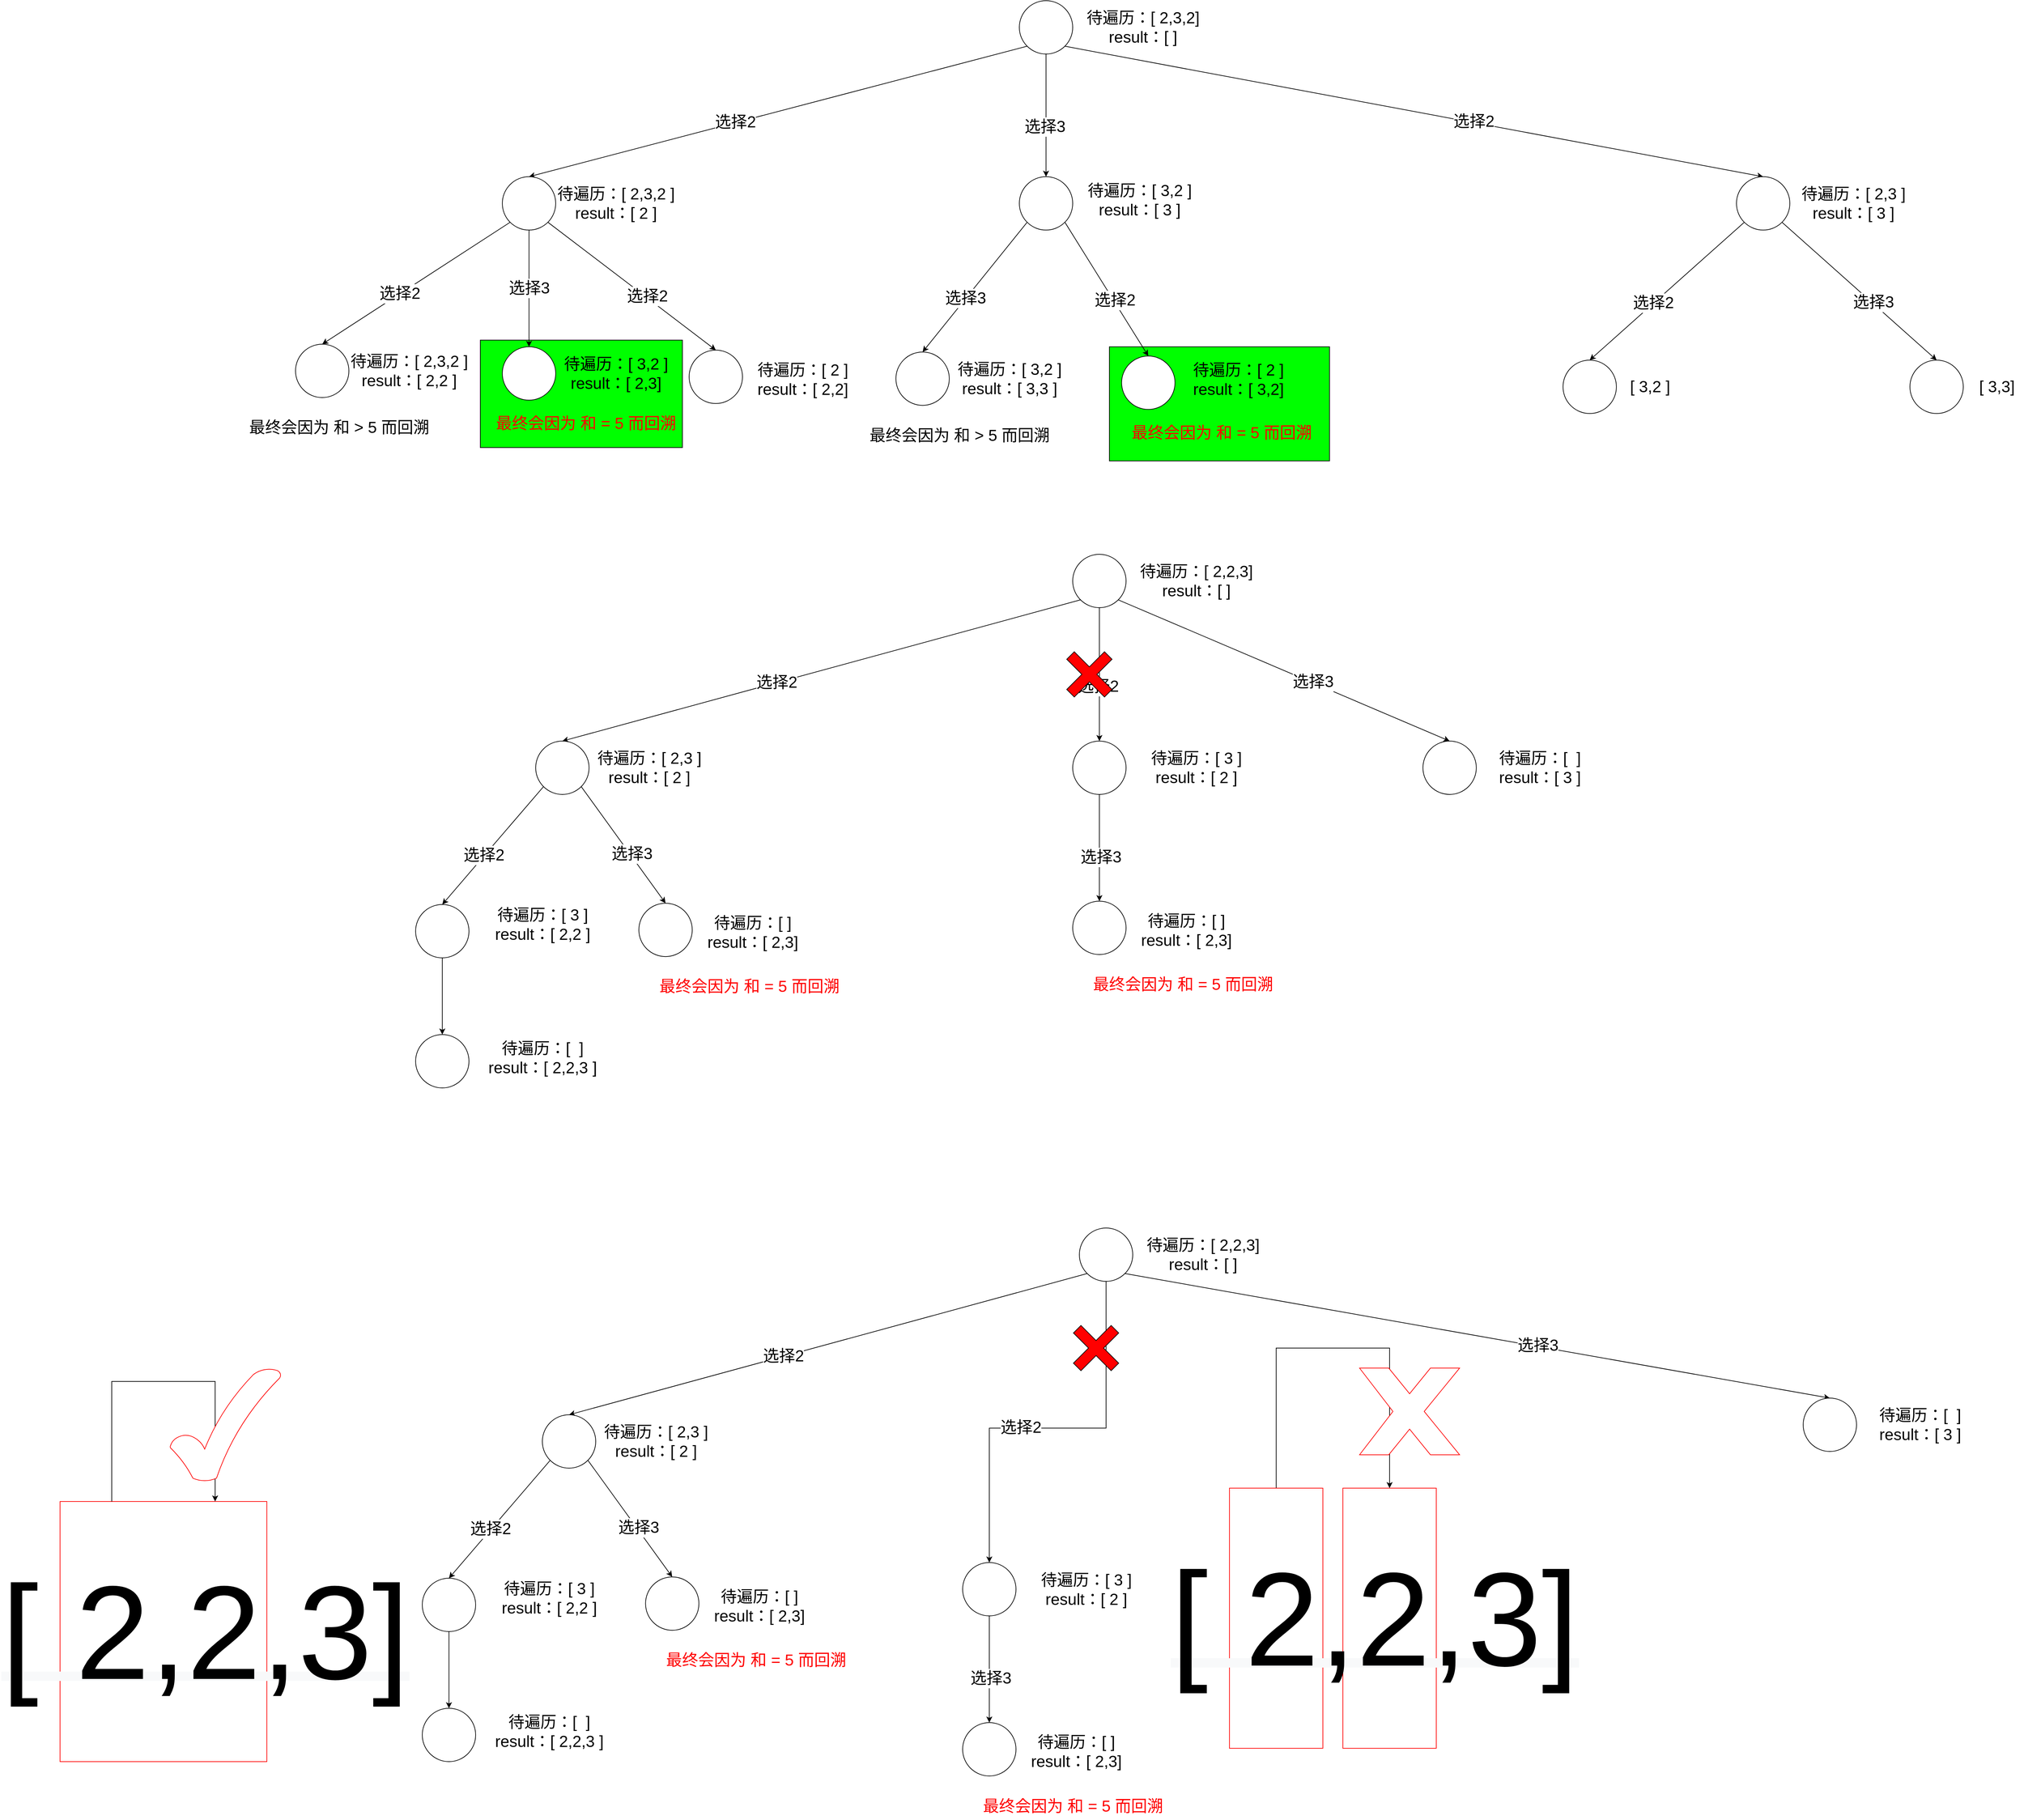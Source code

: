 <mxfile version="20.3.0" type="device"><diagram id="S4uPiI8kTdXrNL7vLXy0" name="第 1 页"><mxGraphModel dx="4217" dy="3129" grid="1" gridSize="10" guides="1" tooltips="1" connect="1" arrows="1" fold="1" page="1" pageScale="1" pageWidth="827" pageHeight="1169" math="0" shadow="0"><root><mxCell id="0"/><mxCell id="1" parent="0"/><mxCell id="o1jSzy2N0XfgfUJZn-hs-26" value="" style="rounded=0;whiteSpace=wrap;html=1;strokeColor=#FF0000;fontSize=200;fillColor=#FFFFFF;" vertex="1" parent="1"><mxGeometry x="-1113" y="1510" width="310" height="390" as="geometry"/></mxCell><mxCell id="o1jSzy2N0XfgfUJZn-hs-2" value="" style="rounded=0;whiteSpace=wrap;html=1;fillColor=#00FF00;" vertex="1" parent="1"><mxGeometry x="460" y="-221.09" width="330" height="171.09" as="geometry"/></mxCell><mxCell id="o1jSzy2N0XfgfUJZn-hs-1" value="" style="rounded=0;whiteSpace=wrap;html=1;fillColor=#00FF00;" vertex="1" parent="1"><mxGeometry x="-483" y="-231.09" width="303" height="161.09" as="geometry"/></mxCell><mxCell id="s2hJS1aEGYOrN643pBF9-27" style="edgeStyle=orthogonalEdgeStyle;rounded=0;orthogonalLoop=1;jettySize=auto;html=1;exitX=0.5;exitY=1;exitDx=0;exitDy=0;entryX=0.5;entryY=0;entryDx=0;entryDy=0;" parent="1" source="s2hJS1aEGYOrN643pBF9-1" target="s2hJS1aEGYOrN643pBF9-28" edge="1"><mxGeometry relative="1" as="geometry"><mxPoint x="364.333" y="-480" as="targetPoint"/></mxGeometry></mxCell><mxCell id="s2hJS1aEGYOrN643pBF9-29" value="&lt;font style=&quot;font-size: 24px;&quot;&gt;选择3&lt;/font&gt;" style="edgeLabel;html=1;align=center;verticalAlign=middle;resizable=0;points=[];" parent="s2hJS1aEGYOrN643pBF9-27" vertex="1" connectable="0"><mxGeometry x="0.167" y="-2" relative="1" as="geometry"><mxPoint y="1" as="offset"/></mxGeometry></mxCell><mxCell id="s2hJS1aEGYOrN643pBF9-1" value="" style="ellipse;whiteSpace=wrap;html=1;aspect=fixed;" parent="1" vertex="1"><mxGeometry x="325" y="-740" width="80" height="80" as="geometry"/></mxCell><mxCell id="s2hJS1aEGYOrN643pBF9-2" value="" style="endArrow=classic;html=1;rounded=0;exitX=0;exitY=1;exitDx=0;exitDy=0;entryX=0.5;entryY=0;entryDx=0;entryDy=0;" parent="1" source="s2hJS1aEGYOrN643pBF9-1" target="s2hJS1aEGYOrN643pBF9-7" edge="1"><mxGeometry width="50" height="50" relative="1" as="geometry"><mxPoint x="265" y="-600" as="sourcePoint"/><mxPoint x="-175" y="-480" as="targetPoint"/></mxGeometry></mxCell><mxCell id="s2hJS1aEGYOrN643pBF9-3" value="&lt;font style=&quot;font-size: 24px;&quot;&gt;选择2&lt;/font&gt;" style="edgeLabel;html=1;align=center;verticalAlign=middle;resizable=0;points=[];" parent="s2hJS1aEGYOrN643pBF9-2" vertex="1" connectable="0"><mxGeometry x="0.174" y="-1" relative="1" as="geometry"><mxPoint as="offset"/></mxGeometry></mxCell><mxCell id="s2hJS1aEGYOrN643pBF9-4" value="" style="endArrow=classic;html=1;rounded=0;entryX=0.5;entryY=0;entryDx=0;entryDy=0;exitX=1;exitY=1;exitDx=0;exitDy=0;" parent="1" source="s2hJS1aEGYOrN643pBF9-1" target="s2hJS1aEGYOrN643pBF9-6" edge="1"><mxGeometry width="50" height="50" relative="1" as="geometry"><mxPoint x="405" y="-670" as="sourcePoint"/><mxPoint x="355" y="-470" as="targetPoint"/></mxGeometry></mxCell><mxCell id="s2hJS1aEGYOrN643pBF9-5" value="选择2" style="edgeLabel;html=1;align=center;verticalAlign=middle;resizable=0;points=[];fontSize=24;" parent="s2hJS1aEGYOrN643pBF9-4" vertex="1" connectable="0"><mxGeometry x="0.17" y="2" relative="1" as="geometry"><mxPoint as="offset"/></mxGeometry></mxCell><mxCell id="s2hJS1aEGYOrN643pBF9-6" value="" style="ellipse;whiteSpace=wrap;html=1;aspect=fixed;" parent="1" vertex="1"><mxGeometry x="1400" y="-476.09" width="80" height="80" as="geometry"/></mxCell><mxCell id="s2hJS1aEGYOrN643pBF9-30" value="选择3" style="edgeStyle=orthogonalEdgeStyle;rounded=0;orthogonalLoop=1;jettySize=auto;html=1;exitX=0.5;exitY=1;exitDx=0;exitDy=0;fontSize=24;" parent="1" source="s2hJS1aEGYOrN643pBF9-7" target="s2hJS1aEGYOrN643pBF9-31" edge="1"><mxGeometry relative="1" as="geometry"><mxPoint x="-409.429" y="-216.09" as="targetPoint"/></mxGeometry></mxCell><mxCell id="s2hJS1aEGYOrN643pBF9-7" value="" style="ellipse;whiteSpace=wrap;html=1;aspect=fixed;" parent="1" vertex="1"><mxGeometry x="-450" y="-476.09" width="80" height="80" as="geometry"/></mxCell><mxCell id="s2hJS1aEGYOrN643pBF9-8" value="" style="endArrow=classic;html=1;rounded=0;exitX=0;exitY=1;exitDx=0;exitDy=0;entryX=0.5;entryY=0;entryDx=0;entryDy=0;" parent="1" source="s2hJS1aEGYOrN643pBF9-7" target="s2hJS1aEGYOrN643pBF9-13" edge="1"><mxGeometry width="50" height="50" relative="1" as="geometry"><mxPoint x="-443.284" y="-386.086" as="sourcePoint"/><mxPoint x="-955" y="-194.37" as="targetPoint"/></mxGeometry></mxCell><mxCell id="s2hJS1aEGYOrN643pBF9-9" value="&lt;font style=&quot;font-size: 24px;&quot;&gt;选择2&lt;/font&gt;" style="edgeLabel;html=1;align=center;verticalAlign=middle;resizable=0;points=[];" parent="s2hJS1aEGYOrN643pBF9-8" vertex="1" connectable="0"><mxGeometry x="0.174" y="-1" relative="1" as="geometry"><mxPoint as="offset"/></mxGeometry></mxCell><mxCell id="s2hJS1aEGYOrN643pBF9-10" value="" style="endArrow=classic;html=1;rounded=0;entryX=0.5;entryY=0;entryDx=0;entryDy=0;exitX=1;exitY=1;exitDx=0;exitDy=0;" parent="1" source="s2hJS1aEGYOrN643pBF9-7" target="s2hJS1aEGYOrN643pBF9-12" edge="1"><mxGeometry width="50" height="50" relative="1" as="geometry"><mxPoint x="-386.716" y="-386.086" as="sourcePoint"/><mxPoint x="-425" y="-184.37" as="targetPoint"/></mxGeometry></mxCell><mxCell id="s2hJS1aEGYOrN643pBF9-11" value="选择2" style="edgeLabel;html=1;align=center;verticalAlign=middle;resizable=0;points=[];fontSize=24;" parent="s2hJS1aEGYOrN643pBF9-10" vertex="1" connectable="0"><mxGeometry x="0.17" y="2" relative="1" as="geometry"><mxPoint as="offset"/></mxGeometry></mxCell><mxCell id="s2hJS1aEGYOrN643pBF9-12" value="" style="ellipse;whiteSpace=wrap;html=1;aspect=fixed;" parent="1" vertex="1"><mxGeometry x="-170" y="-216.09" width="80" height="80" as="geometry"/></mxCell><mxCell id="s2hJS1aEGYOrN643pBF9-13" value="" style="ellipse;whiteSpace=wrap;html=1;aspect=fixed;" parent="1" vertex="1"><mxGeometry x="-760" y="-225.0" width="80" height="80" as="geometry"/></mxCell><mxCell id="s2hJS1aEGYOrN643pBF9-14" value="" style="endArrow=classic;html=1;rounded=0;exitX=0;exitY=1;exitDx=0;exitDy=0;entryX=0.5;entryY=0;entryDx=0;entryDy=0;" parent="1" source="s2hJS1aEGYOrN643pBF9-6" target="s2hJS1aEGYOrN643pBF9-19" edge="1"><mxGeometry width="50" height="50" relative="1" as="geometry"><mxPoint x="1411.716" y="-396.086" as="sourcePoint"/><mxPoint x="895" y="-182.65" as="targetPoint"/></mxGeometry></mxCell><mxCell id="s2hJS1aEGYOrN643pBF9-15" value="&lt;font style=&quot;font-size: 24px;&quot;&gt;选择2&lt;/font&gt;" style="edgeLabel;html=1;align=center;verticalAlign=middle;resizable=0;points=[];" parent="s2hJS1aEGYOrN643pBF9-14" vertex="1" connectable="0"><mxGeometry x="0.174" y="-1" relative="1" as="geometry"><mxPoint as="offset"/></mxGeometry></mxCell><mxCell id="s2hJS1aEGYOrN643pBF9-16" value="" style="endArrow=classic;html=1;rounded=0;entryX=0.5;entryY=0;entryDx=0;entryDy=0;exitX=1;exitY=1;exitDx=0;exitDy=0;" parent="1" source="s2hJS1aEGYOrN643pBF9-6" target="s2hJS1aEGYOrN643pBF9-18" edge="1"><mxGeometry width="50" height="50" relative="1" as="geometry"><mxPoint x="1468.284" y="-396.086" as="sourcePoint"/><mxPoint x="1425" y="-172.65" as="targetPoint"/></mxGeometry></mxCell><mxCell id="s2hJS1aEGYOrN643pBF9-17" value="选择3" style="edgeLabel;html=1;align=center;verticalAlign=middle;resizable=0;points=[];fontSize=24;" parent="s2hJS1aEGYOrN643pBF9-16" vertex="1" connectable="0"><mxGeometry x="0.17" y="2" relative="1" as="geometry"><mxPoint as="offset"/></mxGeometry></mxCell><mxCell id="s2hJS1aEGYOrN643pBF9-18" value="" style="ellipse;whiteSpace=wrap;html=1;aspect=fixed;" parent="1" vertex="1"><mxGeometry x="1660" y="-201.09" width="80" height="80" as="geometry"/></mxCell><mxCell id="s2hJS1aEGYOrN643pBF9-19" value="" style="ellipse;whiteSpace=wrap;html=1;aspect=fixed;" parent="1" vertex="1"><mxGeometry x="1140" y="-201.09" width="80" height="80" as="geometry"/></mxCell><mxCell id="s2hJS1aEGYOrN643pBF9-20" value="&lt;font style=&quot;font-size: 24px;&quot;&gt;待遍历：[ 2,3,2]&lt;br&gt;result：[ ]&lt;/font&gt;" style="text;html=1;align=center;verticalAlign=middle;resizable=0;points=[];autosize=1;strokeColor=none;fillColor=none;fontSize=24;" parent="1" vertex="1"><mxGeometry x="415" y="-735" width="190" height="70" as="geometry"/></mxCell><mxCell id="s2hJS1aEGYOrN643pBF9-21" value="&lt;font style=&quot;font-size: 24px;&quot;&gt;待遍历：[ 2,3,2 ]&lt;br&gt;result：[ 2 ]&lt;/font&gt;" style="text;html=1;align=center;verticalAlign=middle;resizable=0;points=[];autosize=1;strokeColor=none;fillColor=none;fontSize=24;" parent="1" vertex="1"><mxGeometry x="-380" y="-471.09" width="200" height="70" as="geometry"/></mxCell><mxCell id="s2hJS1aEGYOrN643pBF9-24" value="&lt;font style=&quot;font-size: 24px;&quot;&gt;[ 3,2 ]&lt;/font&gt;" style="text;html=1;align=center;verticalAlign=middle;resizable=0;points=[];autosize=1;strokeColor=none;fillColor=none;fontSize=24;" parent="1" vertex="1"><mxGeometry x="1230" y="-181.09" width="80" height="40" as="geometry"/></mxCell><mxCell id="s2hJS1aEGYOrN643pBF9-25" value="&lt;font style=&quot;font-size: 24px;&quot;&gt;[ 3,3]&lt;/font&gt;" style="text;html=1;align=center;verticalAlign=middle;resizable=0;points=[];autosize=1;strokeColor=none;fillColor=none;fontSize=24;" parent="1" vertex="1"><mxGeometry x="1750" y="-181.09" width="80" height="40" as="geometry"/></mxCell><mxCell id="s2hJS1aEGYOrN643pBF9-26" value="&lt;font style=&quot;font-size: 24px;&quot;&gt;待遍历：[ 2,3 ]&lt;br&gt;result：[ 3 ]&lt;/font&gt;" style="text;html=1;align=center;verticalAlign=middle;resizable=0;points=[];autosize=1;strokeColor=none;fillColor=none;fontSize=24;" parent="1" vertex="1"><mxGeometry x="1485" y="-471.09" width="180" height="70" as="geometry"/></mxCell><mxCell id="s2hJS1aEGYOrN643pBF9-28" value="" style="ellipse;whiteSpace=wrap;html=1;aspect=fixed;" parent="1" vertex="1"><mxGeometry x="325" y="-476.09" width="80" height="80" as="geometry"/></mxCell><mxCell id="s2hJS1aEGYOrN643pBF9-31" value="" style="ellipse;whiteSpace=wrap;html=1;aspect=fixed;" parent="1" vertex="1"><mxGeometry x="-450" y="-221.09" width="80" height="80" as="geometry"/></mxCell><mxCell id="s2hJS1aEGYOrN643pBF9-32" value="&lt;font style=&quot;font-size: 24px;&quot;&gt;待遍历：[ 3,2 ]&lt;br&gt;result：[ 2,3]&lt;/font&gt;" style="text;html=1;align=center;verticalAlign=middle;resizable=0;points=[];autosize=1;strokeColor=none;fillColor=none;fontSize=24;" parent="1" vertex="1"><mxGeometry x="-370" y="-216.09" width="180" height="70" as="geometry"/></mxCell><mxCell id="s2hJS1aEGYOrN643pBF9-33" value="&lt;font style=&quot;font-size: 24px;&quot;&gt;待遍历：[ 2,3,2 ]&lt;br&gt;result：[ 2,2 ]&lt;/font&gt;" style="text;html=1;align=center;verticalAlign=middle;resizable=0;points=[];autosize=1;strokeColor=none;fillColor=none;fontSize=24;" parent="1" vertex="1"><mxGeometry x="-690" y="-220" width="200" height="70" as="geometry"/></mxCell><mxCell id="s2hJS1aEGYOrN643pBF9-34" value="&lt;font style=&quot;font-size: 24px;&quot;&gt;待遍历：[ 2 ]&lt;br&gt;result：[ 2,2]&lt;/font&gt;" style="text;html=1;align=center;verticalAlign=middle;resizable=0;points=[];autosize=1;strokeColor=none;fillColor=none;fontSize=24;" parent="1" vertex="1"><mxGeometry x="-80" y="-207.18" width="160" height="70" as="geometry"/></mxCell><mxCell id="s2hJS1aEGYOrN643pBF9-35" value="最终会因为 和 &amp;gt; 5 而回溯" style="text;html=1;align=center;verticalAlign=middle;resizable=0;points=[];autosize=1;strokeColor=none;fillColor=none;fontSize=24;" parent="1" vertex="1"><mxGeometry x="-840" y="-120" width="290" height="40" as="geometry"/></mxCell><mxCell id="s2hJS1aEGYOrN643pBF9-36" value="&lt;font color=&quot;#ff0000&quot;&gt;最终会因为 和 = 5 而回溯&lt;/font&gt;" style="text;html=1;align=center;verticalAlign=middle;resizable=0;points=[];autosize=1;strokeColor=none;fillColor=none;fontSize=24;" parent="1" vertex="1"><mxGeometry x="-470" y="-126.09" width="290" height="40" as="geometry"/></mxCell><mxCell id="s2hJS1aEGYOrN643pBF9-37" style="edgeStyle=orthogonalEdgeStyle;rounded=0;orthogonalLoop=1;jettySize=auto;html=1;exitX=0.5;exitY=1;exitDx=0;exitDy=0;entryX=0.5;entryY=0;entryDx=0;entryDy=0;" parent="1" source="s2hJS1aEGYOrN643pBF9-39" target="s2hJS1aEGYOrN643pBF9-64" edge="1"><mxGeometry relative="1" as="geometry"><mxPoint x="444.333" y="350" as="targetPoint"/></mxGeometry></mxCell><mxCell id="s2hJS1aEGYOrN643pBF9-38" value="&lt;font style=&quot;font-size: 24px;&quot;&gt;选择2&lt;/font&gt;" style="edgeLabel;html=1;align=center;verticalAlign=middle;resizable=0;points=[];" parent="s2hJS1aEGYOrN643pBF9-37" vertex="1" connectable="0"><mxGeometry x="0.167" y="-2" relative="1" as="geometry"><mxPoint y="1" as="offset"/></mxGeometry></mxCell><mxCell id="s2hJS1aEGYOrN643pBF9-39" value="" style="ellipse;whiteSpace=wrap;html=1;aspect=fixed;" parent="1" vertex="1"><mxGeometry x="405" y="90" width="80" height="80" as="geometry"/></mxCell><mxCell id="s2hJS1aEGYOrN643pBF9-40" value="" style="endArrow=classic;html=1;rounded=0;exitX=0;exitY=1;exitDx=0;exitDy=0;entryX=0.5;entryY=0;entryDx=0;entryDy=0;" parent="1" source="s2hJS1aEGYOrN643pBF9-39" target="s2hJS1aEGYOrN643pBF9-46" edge="1"><mxGeometry width="50" height="50" relative="1" as="geometry"><mxPoint x="345" y="230" as="sourcePoint"/><mxPoint x="-95" y="350" as="targetPoint"/></mxGeometry></mxCell><mxCell id="s2hJS1aEGYOrN643pBF9-41" value="&lt;font style=&quot;font-size: 24px;&quot;&gt;选择2&lt;/font&gt;" style="edgeLabel;html=1;align=center;verticalAlign=middle;resizable=0;points=[];" parent="s2hJS1aEGYOrN643pBF9-40" vertex="1" connectable="0"><mxGeometry x="0.174" y="-1" relative="1" as="geometry"><mxPoint as="offset"/></mxGeometry></mxCell><mxCell id="s2hJS1aEGYOrN643pBF9-42" value="" style="endArrow=classic;html=1;rounded=0;entryX=0.5;entryY=0;entryDx=0;entryDy=0;exitX=1;exitY=1;exitDx=0;exitDy=0;" parent="1" source="s2hJS1aEGYOrN643pBF9-39" target="s2hJS1aEGYOrN643pBF9-44" edge="1"><mxGeometry width="50" height="50" relative="1" as="geometry"><mxPoint x="485" y="160" as="sourcePoint"/><mxPoint x="435" y="360" as="targetPoint"/></mxGeometry></mxCell><mxCell id="s2hJS1aEGYOrN643pBF9-43" value="选择3" style="edgeLabel;html=1;align=center;verticalAlign=middle;resizable=0;points=[];fontSize=24;" parent="s2hJS1aEGYOrN643pBF9-42" vertex="1" connectable="0"><mxGeometry x="0.17" y="2" relative="1" as="geometry"><mxPoint as="offset"/></mxGeometry></mxCell><mxCell id="s2hJS1aEGYOrN643pBF9-44" value="" style="ellipse;whiteSpace=wrap;html=1;aspect=fixed;" parent="1" vertex="1"><mxGeometry x="930" y="370" width="80" height="80" as="geometry"/></mxCell><mxCell id="s2hJS1aEGYOrN643pBF9-46" value="" style="ellipse;whiteSpace=wrap;html=1;aspect=fixed;" parent="1" vertex="1"><mxGeometry x="-400" y="370" width="80" height="80" as="geometry"/></mxCell><mxCell id="s2hJS1aEGYOrN643pBF9-47" value="" style="endArrow=classic;html=1;rounded=0;exitX=0;exitY=1;exitDx=0;exitDy=0;entryX=0.5;entryY=0;entryDx=0;entryDy=0;" parent="1" source="s2hJS1aEGYOrN643pBF9-46" target="s2hJS1aEGYOrN643pBF9-52" edge="1"><mxGeometry width="50" height="50" relative="1" as="geometry"><mxPoint x="-393.284" y="460.004" as="sourcePoint"/><mxPoint x="-905" y="651.72" as="targetPoint"/></mxGeometry></mxCell><mxCell id="s2hJS1aEGYOrN643pBF9-48" value="&lt;font style=&quot;font-size: 24px;&quot;&gt;选择2&lt;/font&gt;" style="edgeLabel;html=1;align=center;verticalAlign=middle;resizable=0;points=[];" parent="s2hJS1aEGYOrN643pBF9-47" vertex="1" connectable="0"><mxGeometry x="0.174" y="-1" relative="1" as="geometry"><mxPoint as="offset"/></mxGeometry></mxCell><mxCell id="s2hJS1aEGYOrN643pBF9-49" value="" style="endArrow=classic;html=1;rounded=0;entryX=0.5;entryY=0;entryDx=0;entryDy=0;exitX=1;exitY=1;exitDx=0;exitDy=0;" parent="1" source="s2hJS1aEGYOrN643pBF9-46" target="s2hJS1aEGYOrN643pBF9-51" edge="1"><mxGeometry width="50" height="50" relative="1" as="geometry"><mxPoint x="-336.716" y="460.004" as="sourcePoint"/><mxPoint x="-375" y="661.72" as="targetPoint"/></mxGeometry></mxCell><mxCell id="s2hJS1aEGYOrN643pBF9-50" value="选择3" style="edgeLabel;html=1;align=center;verticalAlign=middle;resizable=0;points=[];fontSize=24;" parent="s2hJS1aEGYOrN643pBF9-49" vertex="1" connectable="0"><mxGeometry x="0.17" y="2" relative="1" as="geometry"><mxPoint as="offset"/></mxGeometry></mxCell><mxCell id="s2hJS1aEGYOrN643pBF9-51" value="" style="ellipse;whiteSpace=wrap;html=1;aspect=fixed;" parent="1" vertex="1"><mxGeometry x="-245.32" y="613.07" width="80" height="80" as="geometry"/></mxCell><mxCell id="o1jSzy2N0XfgfUJZn-hs-4" style="edgeStyle=orthogonalEdgeStyle;rounded=0;orthogonalLoop=1;jettySize=auto;html=1;exitX=0.5;exitY=1;exitDx=0;exitDy=0;" edge="1" parent="1" source="s2hJS1aEGYOrN643pBF9-52" target="o1jSzy2N0XfgfUJZn-hs-5"><mxGeometry relative="1" as="geometry"><mxPoint x="-540" y="840" as="targetPoint"/></mxGeometry></mxCell><mxCell id="s2hJS1aEGYOrN643pBF9-52" value="" style="ellipse;whiteSpace=wrap;html=1;aspect=fixed;" parent="1" vertex="1"><mxGeometry x="-580" y="615" width="80" height="80" as="geometry"/></mxCell><mxCell id="s2hJS1aEGYOrN643pBF9-59" value="&lt;font style=&quot;font-size: 24px;&quot;&gt;待遍历：[ 2,2,3]&lt;br&gt;result：[ ]&lt;/font&gt;" style="text;html=1;align=center;verticalAlign=middle;resizable=0;points=[];autosize=1;strokeColor=none;fillColor=none;fontSize=24;" parent="1" vertex="1"><mxGeometry x="495" y="95" width="190" height="70" as="geometry"/></mxCell><mxCell id="s2hJS1aEGYOrN643pBF9-60" value="&lt;font style=&quot;font-size: 24px;&quot;&gt;待遍历：[ 2,3 ]&lt;br&gt;result：[ 2 ]&lt;/font&gt;" style="text;html=1;align=center;verticalAlign=middle;resizable=0;points=[];autosize=1;strokeColor=none;fillColor=none;fontSize=24;" parent="1" vertex="1"><mxGeometry x="-320" y="375" width="180" height="70" as="geometry"/></mxCell><mxCell id="s2hJS1aEGYOrN643pBF9-63" value="&lt;font style=&quot;font-size: 24px;&quot;&gt;待遍历：[&amp;nbsp; ]&lt;br&gt;result：[ 3 ]&lt;/font&gt;" style="text;html=1;align=center;verticalAlign=middle;resizable=0;points=[];autosize=1;strokeColor=none;fillColor=none;fontSize=24;" parent="1" vertex="1"><mxGeometry x="1030" y="375.0" width="150" height="70" as="geometry"/></mxCell><mxCell id="s2hJS1aEGYOrN643pBF9-64" value="" style="ellipse;whiteSpace=wrap;html=1;aspect=fixed;" parent="1" vertex="1"><mxGeometry x="405" y="370" width="80" height="80" as="geometry"/></mxCell><mxCell id="s2hJS1aEGYOrN643pBF9-68" value="&lt;font style=&quot;font-size: 24px;&quot;&gt;待遍历：[ ]&lt;br&gt;result：[ 2,3]&lt;/font&gt;" style="text;html=1;align=center;verticalAlign=middle;resizable=0;points=[];autosize=1;strokeColor=none;fillColor=none;fontSize=24;" parent="1" vertex="1"><mxGeometry x="-155.32" y="621.98" width="160" height="70" as="geometry"/></mxCell><mxCell id="s2hJS1aEGYOrN643pBF9-70" value="&lt;font color=&quot;#ff0000&quot;&gt;最终会因为 和 = 5 而回溯&lt;/font&gt;" style="text;html=1;align=center;verticalAlign=middle;resizable=0;points=[];autosize=1;strokeColor=none;fillColor=none;fontSize=24;" parent="1" vertex="1"><mxGeometry x="-225.32" y="718.07" width="290" height="40" as="geometry"/></mxCell><mxCell id="s2hJS1aEGYOrN643pBF9-80" value="&lt;font style=&quot;font-size: 24px;&quot;&gt;待遍历：[ 3,2 ]&lt;br&gt;result：[ 3 ]&lt;/font&gt;" style="text;html=1;align=center;verticalAlign=middle;resizable=0;points=[];autosize=1;strokeColor=none;fillColor=none;fontSize=24;" parent="1" vertex="1"><mxGeometry x="415" y="-476.09" width="180" height="70" as="geometry"/></mxCell><mxCell id="s2hJS1aEGYOrN643pBF9-82" value="" style="endArrow=classic;html=1;rounded=0;exitX=0;exitY=1;exitDx=0;exitDy=0;entryX=0.5;entryY=0;entryDx=0;entryDy=0;" parent="1" source="s2hJS1aEGYOrN643pBF9-28" target="s2hJS1aEGYOrN643pBF9-84" edge="1"><mxGeometry width="50" height="50" relative="1" as="geometry"><mxPoint x="324.996" y="-401.086" as="sourcePoint"/><mxPoint x="-191.72" y="-187.65" as="targetPoint"/></mxGeometry></mxCell><mxCell id="s2hJS1aEGYOrN643pBF9-83" value="&lt;font style=&quot;font-size: 24px;&quot;&gt;选择3&lt;/font&gt;" style="edgeLabel;html=1;align=center;verticalAlign=middle;resizable=0;points=[];" parent="s2hJS1aEGYOrN643pBF9-82" vertex="1" connectable="0"><mxGeometry x="0.174" y="-1" relative="1" as="geometry"><mxPoint as="offset"/></mxGeometry></mxCell><mxCell id="s2hJS1aEGYOrN643pBF9-84" value="" style="ellipse;whiteSpace=wrap;html=1;aspect=fixed;" parent="1" vertex="1"><mxGeometry x="140.0" y="-213.29" width="80" height="80" as="geometry"/></mxCell><mxCell id="s2hJS1aEGYOrN643pBF9-85" value="&lt;font style=&quot;font-size: 24px;&quot;&gt;待遍历：[ 3,2 ]&lt;br&gt;result：[ 3,3 ]&lt;/font&gt;" style="text;html=1;align=center;verticalAlign=middle;resizable=0;points=[];autosize=1;strokeColor=none;fillColor=none;fontSize=24;" parent="1" vertex="1"><mxGeometry x="220.0" y="-208.29" width="180" height="70" as="geometry"/></mxCell><mxCell id="s2hJS1aEGYOrN643pBF9-86" value="最终会因为 和 &amp;gt; 5 而回溯" style="text;html=1;align=center;verticalAlign=middle;resizable=0;points=[];autosize=1;strokeColor=none;fillColor=none;fontSize=24;" parent="1" vertex="1"><mxGeometry x="90.0" y="-108.29" width="290" height="40" as="geometry"/></mxCell><mxCell id="s2hJS1aEGYOrN643pBF9-87" value="" style="endArrow=classic;html=1;rounded=0;entryX=0.5;entryY=0;entryDx=0;entryDy=0;exitX=1;exitY=1;exitDx=0;exitDy=0;" parent="1" source="s2hJS1aEGYOrN643pBF9-28" target="s2hJS1aEGYOrN643pBF9-89" edge="1"><mxGeometry width="50" height="50" relative="1" as="geometry"><mxPoint x="398.284" y="-391.086" as="sourcePoint"/><mxPoint x="355" y="-167.65" as="targetPoint"/></mxGeometry></mxCell><mxCell id="s2hJS1aEGYOrN643pBF9-88" value="选择2" style="edgeLabel;html=1;align=center;verticalAlign=middle;resizable=0;points=[];fontSize=24;" parent="s2hJS1aEGYOrN643pBF9-87" vertex="1" connectable="0"><mxGeometry x="0.17" y="2" relative="1" as="geometry"><mxPoint as="offset"/></mxGeometry></mxCell><mxCell id="s2hJS1aEGYOrN643pBF9-89" value="" style="ellipse;whiteSpace=wrap;html=1;aspect=fixed;" parent="1" vertex="1"><mxGeometry x="478.33" y="-207.2" width="80" height="80" as="geometry"/></mxCell><mxCell id="s2hJS1aEGYOrN643pBF9-90" value="&lt;font style=&quot;font-size: 24px;&quot;&gt;待遍历：[ 2 ]&lt;br&gt;result：[ 3,2]&lt;/font&gt;" style="text;html=1;align=center;verticalAlign=middle;resizable=0;points=[];autosize=1;strokeColor=none;fillColor=none;fontSize=24;" parent="1" vertex="1"><mxGeometry x="573.33" y="-207.2" width="160" height="70" as="geometry"/></mxCell><mxCell id="s2hJS1aEGYOrN643pBF9-92" value="&lt;font color=&quot;#ff0000&quot;&gt;最终会因为 和 = 5 而回溯&lt;/font&gt;" style="text;html=1;align=center;verticalAlign=middle;resizable=0;points=[];autosize=1;strokeColor=none;fillColor=none;fontSize=24;" parent="1" vertex="1"><mxGeometry x="483.33" y="-112.2" width="290" height="40" as="geometry"/></mxCell><mxCell id="s2hJS1aEGYOrN643pBF9-93" value="" style="shape=cross;whiteSpace=wrap;html=1;fontSize=24;fontColor=#FF0000;rotation=-45;fillColor=#FF0000;" parent="1" vertex="1"><mxGeometry x="390" y="230" width="80" height="80" as="geometry"/></mxCell><mxCell id="o1jSzy2N0XfgfUJZn-hs-3" value="&lt;font style=&quot;font-size: 24px;&quot;&gt;待遍历：[ 3 ]&lt;br&gt;result：[ 2,2 ]&lt;/font&gt;" style="text;html=1;align=center;verticalAlign=middle;resizable=0;points=[];autosize=1;strokeColor=none;fillColor=none;fontSize=24;" vertex="1" parent="1"><mxGeometry x="-475" y="610" width="170" height="70" as="geometry"/></mxCell><mxCell id="o1jSzy2N0XfgfUJZn-hs-5" value="" style="ellipse;whiteSpace=wrap;html=1;aspect=fixed;" vertex="1" parent="1"><mxGeometry x="-580" y="810" width="80" height="80" as="geometry"/></mxCell><mxCell id="o1jSzy2N0XfgfUJZn-hs-6" value="&lt;font style=&quot;font-size: 24px;&quot;&gt;待遍历：[&amp;nbsp; ]&lt;br&gt;result：[ 2,2,3 ]&lt;/font&gt;" style="text;html=1;align=center;verticalAlign=middle;resizable=0;points=[];autosize=1;strokeColor=none;fillColor=none;fontSize=24;" vertex="1" parent="1"><mxGeometry x="-485" y="810" width="190" height="70" as="geometry"/></mxCell><mxCell id="o1jSzy2N0XfgfUJZn-hs-10" value="" style="endArrow=classic;html=1;rounded=0;entryX=0.5;entryY=0;entryDx=0;entryDy=0;exitX=0.5;exitY=1;exitDx=0;exitDy=0;" edge="1" parent="1" target="o1jSzy2N0XfgfUJZn-hs-12" source="s2hJS1aEGYOrN643pBF9-64"><mxGeometry width="50" height="50" relative="1" as="geometry"><mxPoint x="470" y="490" as="sourcePoint"/><mxPoint x="425" y="673.44" as="targetPoint"/></mxGeometry></mxCell><mxCell id="o1jSzy2N0XfgfUJZn-hs-11" value="选择3" style="edgeLabel;html=1;align=center;verticalAlign=middle;resizable=0;points=[];fontSize=24;" vertex="1" connectable="0" parent="o1jSzy2N0XfgfUJZn-hs-10"><mxGeometry x="0.17" y="2" relative="1" as="geometry"><mxPoint as="offset"/></mxGeometry></mxCell><mxCell id="o1jSzy2N0XfgfUJZn-hs-12" value="" style="ellipse;whiteSpace=wrap;html=1;aspect=fixed;" vertex="1" parent="1"><mxGeometry x="405.0" y="610.0" width="80" height="80" as="geometry"/></mxCell><mxCell id="o1jSzy2N0XfgfUJZn-hs-15" value="&lt;font style=&quot;font-size: 24px;&quot;&gt;待遍历：[ ]&lt;br&gt;result：[ 2,3]&lt;/font&gt;" style="text;html=1;align=center;verticalAlign=middle;resizable=0;points=[];autosize=1;strokeColor=none;fillColor=none;fontSize=24;" vertex="1" parent="1"><mxGeometry x="495.0" y="618.91" width="160" height="70" as="geometry"/></mxCell><mxCell id="o1jSzy2N0XfgfUJZn-hs-16" value="&lt;font color=&quot;#ff0000&quot;&gt;最终会因为 和 = 5 而回溯&lt;/font&gt;" style="text;html=1;align=center;verticalAlign=middle;resizable=0;points=[];autosize=1;strokeColor=none;fillColor=none;fontSize=24;" vertex="1" parent="1"><mxGeometry x="425.0" y="715.0" width="290" height="40" as="geometry"/></mxCell><mxCell id="o1jSzy2N0XfgfUJZn-hs-20" value="&lt;font style=&quot;font-size: 24px;&quot;&gt;待遍历：[ 3 ]&lt;br&gt;result：[ 2 ]&lt;/font&gt;" style="text;html=1;align=center;verticalAlign=middle;resizable=0;points=[];autosize=1;strokeColor=none;fillColor=none;fontSize=24;" vertex="1" parent="1"><mxGeometry x="510" y="375" width="160" height="70" as="geometry"/></mxCell><mxCell id="o1jSzy2N0XfgfUJZn-hs-25" value="&lt;span style=&quot;color: rgb(0, 0, 0); font-family: Helvetica; font-style: normal; font-variant-ligatures: normal; font-variant-caps: normal; font-weight: 400; letter-spacing: normal; orphans: 2; text-align: center; text-indent: 0px; text-transform: none; widows: 2; word-spacing: 0px; -webkit-text-stroke-width: 0px; background-color: rgb(248, 249, 250); text-decoration-thickness: initial; text-decoration-style: initial; text-decoration-color: initial; float: none; display: inline !important;&quot;&gt;&lt;font style=&quot;font-size: 200px;&quot;&gt;[ 2,2,3]&lt;/font&gt;&lt;/span&gt;" style="text;whiteSpace=wrap;html=1;" vertex="1" parent="1"><mxGeometry x="-1203" y="1580" width="720" height="260" as="geometry"/></mxCell><mxCell id="o1jSzy2N0XfgfUJZn-hs-35" value="" style="rounded=0;whiteSpace=wrap;html=1;strokeColor=#FF0000;fontSize=200;fillColor=#FFFFFF;" vertex="1" parent="1"><mxGeometry x="810" y="1490" width="140" height="390" as="geometry"/></mxCell><mxCell id="o1jSzy2N0XfgfUJZn-hs-36" style="edgeStyle=orthogonalEdgeStyle;rounded=0;orthogonalLoop=1;jettySize=auto;html=1;exitX=0.5;exitY=0;exitDx=0;exitDy=0;entryX=0.5;entryY=0;entryDx=0;entryDy=0;fontSize=200;" edge="1" parent="1" source="o1jSzy2N0XfgfUJZn-hs-37" target="o1jSzy2N0XfgfUJZn-hs-35"><mxGeometry relative="1" as="geometry"><Array as="points"><mxPoint x="710" y="1280"/><mxPoint x="880" y="1280"/></Array></mxGeometry></mxCell><mxCell id="o1jSzy2N0XfgfUJZn-hs-37" value="" style="rounded=0;whiteSpace=wrap;html=1;strokeColor=#FF0000;fontSize=200;fillColor=#FFFFFF;" vertex="1" parent="1"><mxGeometry x="640" y="1490" width="140" height="390" as="geometry"/></mxCell><mxCell id="o1jSzy2N0XfgfUJZn-hs-38" value="&lt;span style=&quot;color: rgb(0, 0, 0); font-family: Helvetica; font-style: normal; font-variant-ligatures: normal; font-variant-caps: normal; font-weight: 400; letter-spacing: normal; orphans: 2; text-align: center; text-indent: 0px; text-transform: none; widows: 2; word-spacing: 0px; -webkit-text-stroke-width: 0px; background-color: rgb(248, 249, 250); text-decoration-thickness: initial; text-decoration-style: initial; text-decoration-color: initial; float: none; display: inline !important;&quot;&gt;&lt;font style=&quot;font-size: 200px;&quot;&gt;[ 2,2,3]&lt;/font&gt;&lt;/span&gt;" style="text;whiteSpace=wrap;html=1;" vertex="1" parent="1"><mxGeometry x="550" y="1560" width="720" height="260" as="geometry"/></mxCell><mxCell id="o1jSzy2N0XfgfUJZn-hs-40" style="edgeStyle=orthogonalEdgeStyle;rounded=0;orthogonalLoop=1;jettySize=auto;html=1;exitX=0.25;exitY=0;exitDx=0;exitDy=0;entryX=0.75;entryY=0;entryDx=0;entryDy=0;fontSize=200;" edge="1" parent="1" source="o1jSzy2N0XfgfUJZn-hs-26" target="o1jSzy2N0XfgfUJZn-hs-26"><mxGeometry relative="1" as="geometry"><Array as="points"><mxPoint x="-1035" y="1330"/><mxPoint x="-880" y="1330"/></Array></mxGeometry></mxCell><mxCell id="o1jSzy2N0XfgfUJZn-hs-30" value="" style="verticalLabelPosition=bottom;verticalAlign=top;html=1;shape=mxgraph.basic.tick;strokeColor=#FF0000;fontSize=200;fillColor=#FFFFFF;" vertex="1" parent="1"><mxGeometry x="-948" y="1310" width="166" height="170" as="geometry"/></mxCell><mxCell id="o1jSzy2N0XfgfUJZn-hs-41" value="" style="verticalLabelPosition=bottom;verticalAlign=top;html=1;shape=mxgraph.basic.x;strokeColor=#FF0000;fontSize=200;fillColor=#FFFFFF;" vertex="1" parent="1"><mxGeometry x="835" y="1310" width="150" height="130" as="geometry"/></mxCell><mxCell id="o1jSzy2N0XfgfUJZn-hs-43" style="edgeStyle=orthogonalEdgeStyle;rounded=0;orthogonalLoop=1;jettySize=auto;html=1;exitX=0.5;exitY=1;exitDx=0;exitDy=0;entryX=0.5;entryY=0;entryDx=0;entryDy=0;" edge="1" parent="1" source="o1jSzy2N0XfgfUJZn-hs-45" target="o1jSzy2N0XfgfUJZn-hs-62"><mxGeometry relative="1" as="geometry"><mxPoint x="454.333" y="1360" as="targetPoint"/><Array as="points"><mxPoint x="455" y="1400"/><mxPoint x="280" y="1400"/></Array></mxGeometry></mxCell><mxCell id="o1jSzy2N0XfgfUJZn-hs-44" value="&lt;font style=&quot;font-size: 24px;&quot;&gt;选择2&lt;/font&gt;" style="edgeLabel;html=1;align=center;verticalAlign=middle;resizable=0;points=[];" vertex="1" connectable="0" parent="o1jSzy2N0XfgfUJZn-hs-43"><mxGeometry x="0.167" y="-2" relative="1" as="geometry"><mxPoint y="1" as="offset"/></mxGeometry></mxCell><mxCell id="o1jSzy2N0XfgfUJZn-hs-45" value="" style="ellipse;whiteSpace=wrap;html=1;aspect=fixed;" vertex="1" parent="1"><mxGeometry x="415" y="1100" width="80" height="80" as="geometry"/></mxCell><mxCell id="o1jSzy2N0XfgfUJZn-hs-46" value="" style="endArrow=classic;html=1;rounded=0;exitX=0;exitY=1;exitDx=0;exitDy=0;entryX=0.5;entryY=0;entryDx=0;entryDy=0;" edge="1" parent="1" source="o1jSzy2N0XfgfUJZn-hs-45" target="o1jSzy2N0XfgfUJZn-hs-51"><mxGeometry width="50" height="50" relative="1" as="geometry"><mxPoint x="355" y="1240" as="sourcePoint"/><mxPoint x="-85" y="1360" as="targetPoint"/></mxGeometry></mxCell><mxCell id="o1jSzy2N0XfgfUJZn-hs-47" value="&lt;font style=&quot;font-size: 24px;&quot;&gt;选择2&lt;/font&gt;" style="edgeLabel;html=1;align=center;verticalAlign=middle;resizable=0;points=[];" vertex="1" connectable="0" parent="o1jSzy2N0XfgfUJZn-hs-46"><mxGeometry x="0.174" y="-1" relative="1" as="geometry"><mxPoint as="offset"/></mxGeometry></mxCell><mxCell id="o1jSzy2N0XfgfUJZn-hs-48" value="" style="endArrow=classic;html=1;rounded=0;entryX=0.5;entryY=0;entryDx=0;entryDy=0;exitX=1;exitY=1;exitDx=0;exitDy=0;" edge="1" parent="1" source="o1jSzy2N0XfgfUJZn-hs-45" target="o1jSzy2N0XfgfUJZn-hs-50"><mxGeometry width="50" height="50" relative="1" as="geometry"><mxPoint x="495" y="1170" as="sourcePoint"/><mxPoint x="445" y="1370" as="targetPoint"/></mxGeometry></mxCell><mxCell id="o1jSzy2N0XfgfUJZn-hs-49" value="选择3" style="edgeLabel;html=1;align=center;verticalAlign=middle;resizable=0;points=[];fontSize=24;" vertex="1" connectable="0" parent="o1jSzy2N0XfgfUJZn-hs-48"><mxGeometry x="0.17" y="2" relative="1" as="geometry"><mxPoint as="offset"/></mxGeometry></mxCell><mxCell id="o1jSzy2N0XfgfUJZn-hs-50" value="" style="ellipse;whiteSpace=wrap;html=1;aspect=fixed;" vertex="1" parent="1"><mxGeometry x="1500" y="1355" width="80" height="80" as="geometry"/></mxCell><mxCell id="o1jSzy2N0XfgfUJZn-hs-51" value="" style="ellipse;whiteSpace=wrap;html=1;aspect=fixed;" vertex="1" parent="1"><mxGeometry x="-390" y="1380" width="80" height="80" as="geometry"/></mxCell><mxCell id="o1jSzy2N0XfgfUJZn-hs-52" value="" style="endArrow=classic;html=1;rounded=0;exitX=0;exitY=1;exitDx=0;exitDy=0;entryX=0.5;entryY=0;entryDx=0;entryDy=0;" edge="1" parent="1" source="o1jSzy2N0XfgfUJZn-hs-51" target="o1jSzy2N0XfgfUJZn-hs-58"><mxGeometry width="50" height="50" relative="1" as="geometry"><mxPoint x="-383.284" y="1470.004" as="sourcePoint"/><mxPoint x="-895" y="1661.72" as="targetPoint"/></mxGeometry></mxCell><mxCell id="o1jSzy2N0XfgfUJZn-hs-53" value="&lt;font style=&quot;font-size: 24px;&quot;&gt;选择2&lt;/font&gt;" style="edgeLabel;html=1;align=center;verticalAlign=middle;resizable=0;points=[];" vertex="1" connectable="0" parent="o1jSzy2N0XfgfUJZn-hs-52"><mxGeometry x="0.174" y="-1" relative="1" as="geometry"><mxPoint as="offset"/></mxGeometry></mxCell><mxCell id="o1jSzy2N0XfgfUJZn-hs-54" value="" style="endArrow=classic;html=1;rounded=0;entryX=0.5;entryY=0;entryDx=0;entryDy=0;exitX=1;exitY=1;exitDx=0;exitDy=0;" edge="1" parent="1" source="o1jSzy2N0XfgfUJZn-hs-51" target="o1jSzy2N0XfgfUJZn-hs-56"><mxGeometry width="50" height="50" relative="1" as="geometry"><mxPoint x="-326.716" y="1470.004" as="sourcePoint"/><mxPoint x="-365" y="1671.72" as="targetPoint"/></mxGeometry></mxCell><mxCell id="o1jSzy2N0XfgfUJZn-hs-55" value="选择3" style="edgeLabel;html=1;align=center;verticalAlign=middle;resizable=0;points=[];fontSize=24;" vertex="1" connectable="0" parent="o1jSzy2N0XfgfUJZn-hs-54"><mxGeometry x="0.17" y="2" relative="1" as="geometry"><mxPoint as="offset"/></mxGeometry></mxCell><mxCell id="o1jSzy2N0XfgfUJZn-hs-56" value="" style="ellipse;whiteSpace=wrap;html=1;aspect=fixed;" vertex="1" parent="1"><mxGeometry x="-235.32" y="1623.07" width="80" height="80" as="geometry"/></mxCell><mxCell id="o1jSzy2N0XfgfUJZn-hs-57" style="edgeStyle=orthogonalEdgeStyle;rounded=0;orthogonalLoop=1;jettySize=auto;html=1;exitX=0.5;exitY=1;exitDx=0;exitDy=0;" edge="1" parent="1" source="o1jSzy2N0XfgfUJZn-hs-58" target="o1jSzy2N0XfgfUJZn-hs-67"><mxGeometry relative="1" as="geometry"><mxPoint x="-530" y="1850" as="targetPoint"/></mxGeometry></mxCell><mxCell id="o1jSzy2N0XfgfUJZn-hs-58" value="" style="ellipse;whiteSpace=wrap;html=1;aspect=fixed;" vertex="1" parent="1"><mxGeometry x="-570" y="1625" width="80" height="80" as="geometry"/></mxCell><mxCell id="o1jSzy2N0XfgfUJZn-hs-59" value="&lt;font style=&quot;font-size: 24px;&quot;&gt;待遍历：[ 2,2,3]&lt;br&gt;result：[ ]&lt;/font&gt;" style="text;html=1;align=center;verticalAlign=middle;resizable=0;points=[];autosize=1;strokeColor=none;fillColor=none;fontSize=24;" vertex="1" parent="1"><mxGeometry x="505" y="1105" width="190" height="70" as="geometry"/></mxCell><mxCell id="o1jSzy2N0XfgfUJZn-hs-60" value="&lt;font style=&quot;font-size: 24px;&quot;&gt;待遍历：[ 2,3 ]&lt;br&gt;result：[ 2 ]&lt;/font&gt;" style="text;html=1;align=center;verticalAlign=middle;resizable=0;points=[];autosize=1;strokeColor=none;fillColor=none;fontSize=24;" vertex="1" parent="1"><mxGeometry x="-310" y="1385" width="180" height="70" as="geometry"/></mxCell><mxCell id="o1jSzy2N0XfgfUJZn-hs-61" value="&lt;font style=&quot;font-size: 24px;&quot;&gt;待遍历：[&amp;nbsp; ]&lt;br&gt;result：[ 3 ]&lt;/font&gt;" style="text;html=1;align=center;verticalAlign=middle;resizable=0;points=[];autosize=1;strokeColor=none;fillColor=none;fontSize=24;" vertex="1" parent="1"><mxGeometry x="1600" y="1360" width="150" height="70" as="geometry"/></mxCell><mxCell id="o1jSzy2N0XfgfUJZn-hs-62" value="" style="ellipse;whiteSpace=wrap;html=1;aspect=fixed;" vertex="1" parent="1"><mxGeometry x="240" y="1601.5" width="80" height="80" as="geometry"/></mxCell><mxCell id="o1jSzy2N0XfgfUJZn-hs-63" value="&lt;font style=&quot;font-size: 24px;&quot;&gt;待遍历：[ ]&lt;br&gt;result：[ 2,3]&lt;/font&gt;" style="text;html=1;align=center;verticalAlign=middle;resizable=0;points=[];autosize=1;strokeColor=none;fillColor=none;fontSize=24;" vertex="1" parent="1"><mxGeometry x="-145.32" y="1631.98" width="160" height="70" as="geometry"/></mxCell><mxCell id="o1jSzy2N0XfgfUJZn-hs-64" value="&lt;font color=&quot;#ff0000&quot;&gt;最终会因为 和 = 5 而回溯&lt;/font&gt;" style="text;html=1;align=center;verticalAlign=middle;resizable=0;points=[];autosize=1;strokeColor=none;fillColor=none;fontSize=24;" vertex="1" parent="1"><mxGeometry x="-215.32" y="1728.07" width="290" height="40" as="geometry"/></mxCell><mxCell id="o1jSzy2N0XfgfUJZn-hs-65" value="" style="shape=cross;whiteSpace=wrap;html=1;fontSize=24;fontColor=#FF0000;rotation=-45;fillColor=#FF0000;" vertex="1" parent="1"><mxGeometry x="400" y="1240" width="80" height="80" as="geometry"/></mxCell><mxCell id="o1jSzy2N0XfgfUJZn-hs-66" value="&lt;font style=&quot;font-size: 24px;&quot;&gt;待遍历：[ 3 ]&lt;br&gt;result：[ 2,2 ]&lt;/font&gt;" style="text;html=1;align=center;verticalAlign=middle;resizable=0;points=[];autosize=1;strokeColor=none;fillColor=none;fontSize=24;" vertex="1" parent="1"><mxGeometry x="-465" y="1620" width="170" height="70" as="geometry"/></mxCell><mxCell id="o1jSzy2N0XfgfUJZn-hs-67" value="" style="ellipse;whiteSpace=wrap;html=1;aspect=fixed;" vertex="1" parent="1"><mxGeometry x="-570" y="1820" width="80" height="80" as="geometry"/></mxCell><mxCell id="o1jSzy2N0XfgfUJZn-hs-68" value="&lt;font style=&quot;font-size: 24px;&quot;&gt;待遍历：[&amp;nbsp; ]&lt;br&gt;result：[ 2,2,3 ]&lt;/font&gt;" style="text;html=1;align=center;verticalAlign=middle;resizable=0;points=[];autosize=1;strokeColor=none;fillColor=none;fontSize=24;" vertex="1" parent="1"><mxGeometry x="-475" y="1820" width="190" height="70" as="geometry"/></mxCell><mxCell id="o1jSzy2N0XfgfUJZn-hs-69" value="" style="endArrow=classic;html=1;rounded=0;entryX=0.5;entryY=0;entryDx=0;entryDy=0;exitX=0.5;exitY=1;exitDx=0;exitDy=0;" edge="1" parent="1" source="o1jSzy2N0XfgfUJZn-hs-62" target="o1jSzy2N0XfgfUJZn-hs-71"><mxGeometry width="50" height="50" relative="1" as="geometry"><mxPoint x="305" y="1721.5" as="sourcePoint"/><mxPoint x="260" y="1904.94" as="targetPoint"/></mxGeometry></mxCell><mxCell id="o1jSzy2N0XfgfUJZn-hs-70" value="选择3" style="edgeLabel;html=1;align=center;verticalAlign=middle;resizable=0;points=[];fontSize=24;" vertex="1" connectable="0" parent="o1jSzy2N0XfgfUJZn-hs-69"><mxGeometry x="0.17" y="2" relative="1" as="geometry"><mxPoint as="offset"/></mxGeometry></mxCell><mxCell id="o1jSzy2N0XfgfUJZn-hs-71" value="" style="ellipse;whiteSpace=wrap;html=1;aspect=fixed;" vertex="1" parent="1"><mxGeometry x="240.0" y="1841.5" width="80" height="80" as="geometry"/></mxCell><mxCell id="o1jSzy2N0XfgfUJZn-hs-72" value="&lt;font style=&quot;font-size: 24px;&quot;&gt;待遍历：[ ]&lt;br&gt;result：[ 2,3]&lt;/font&gt;" style="text;html=1;align=center;verticalAlign=middle;resizable=0;points=[];autosize=1;strokeColor=none;fillColor=none;fontSize=24;" vertex="1" parent="1"><mxGeometry x="330.0" y="1850.41" width="160" height="70" as="geometry"/></mxCell><mxCell id="o1jSzy2N0XfgfUJZn-hs-73" value="&lt;font color=&quot;#ff0000&quot;&gt;最终会因为 和 = 5 而回溯&lt;/font&gt;" style="text;html=1;align=center;verticalAlign=middle;resizable=0;points=[];autosize=1;strokeColor=none;fillColor=none;fontSize=24;" vertex="1" parent="1"><mxGeometry x="260.0" y="1946.5" width="290" height="40" as="geometry"/></mxCell><mxCell id="o1jSzy2N0XfgfUJZn-hs-74" value="&lt;font style=&quot;font-size: 24px;&quot;&gt;待遍历：[ 3 ]&lt;br&gt;result：[ 2 ]&lt;/font&gt;" style="text;html=1;align=center;verticalAlign=middle;resizable=0;points=[];autosize=1;strokeColor=none;fillColor=none;fontSize=24;" vertex="1" parent="1"><mxGeometry x="345" y="1606.5" width="160" height="70" as="geometry"/></mxCell></root></mxGraphModel></diagram></mxfile>